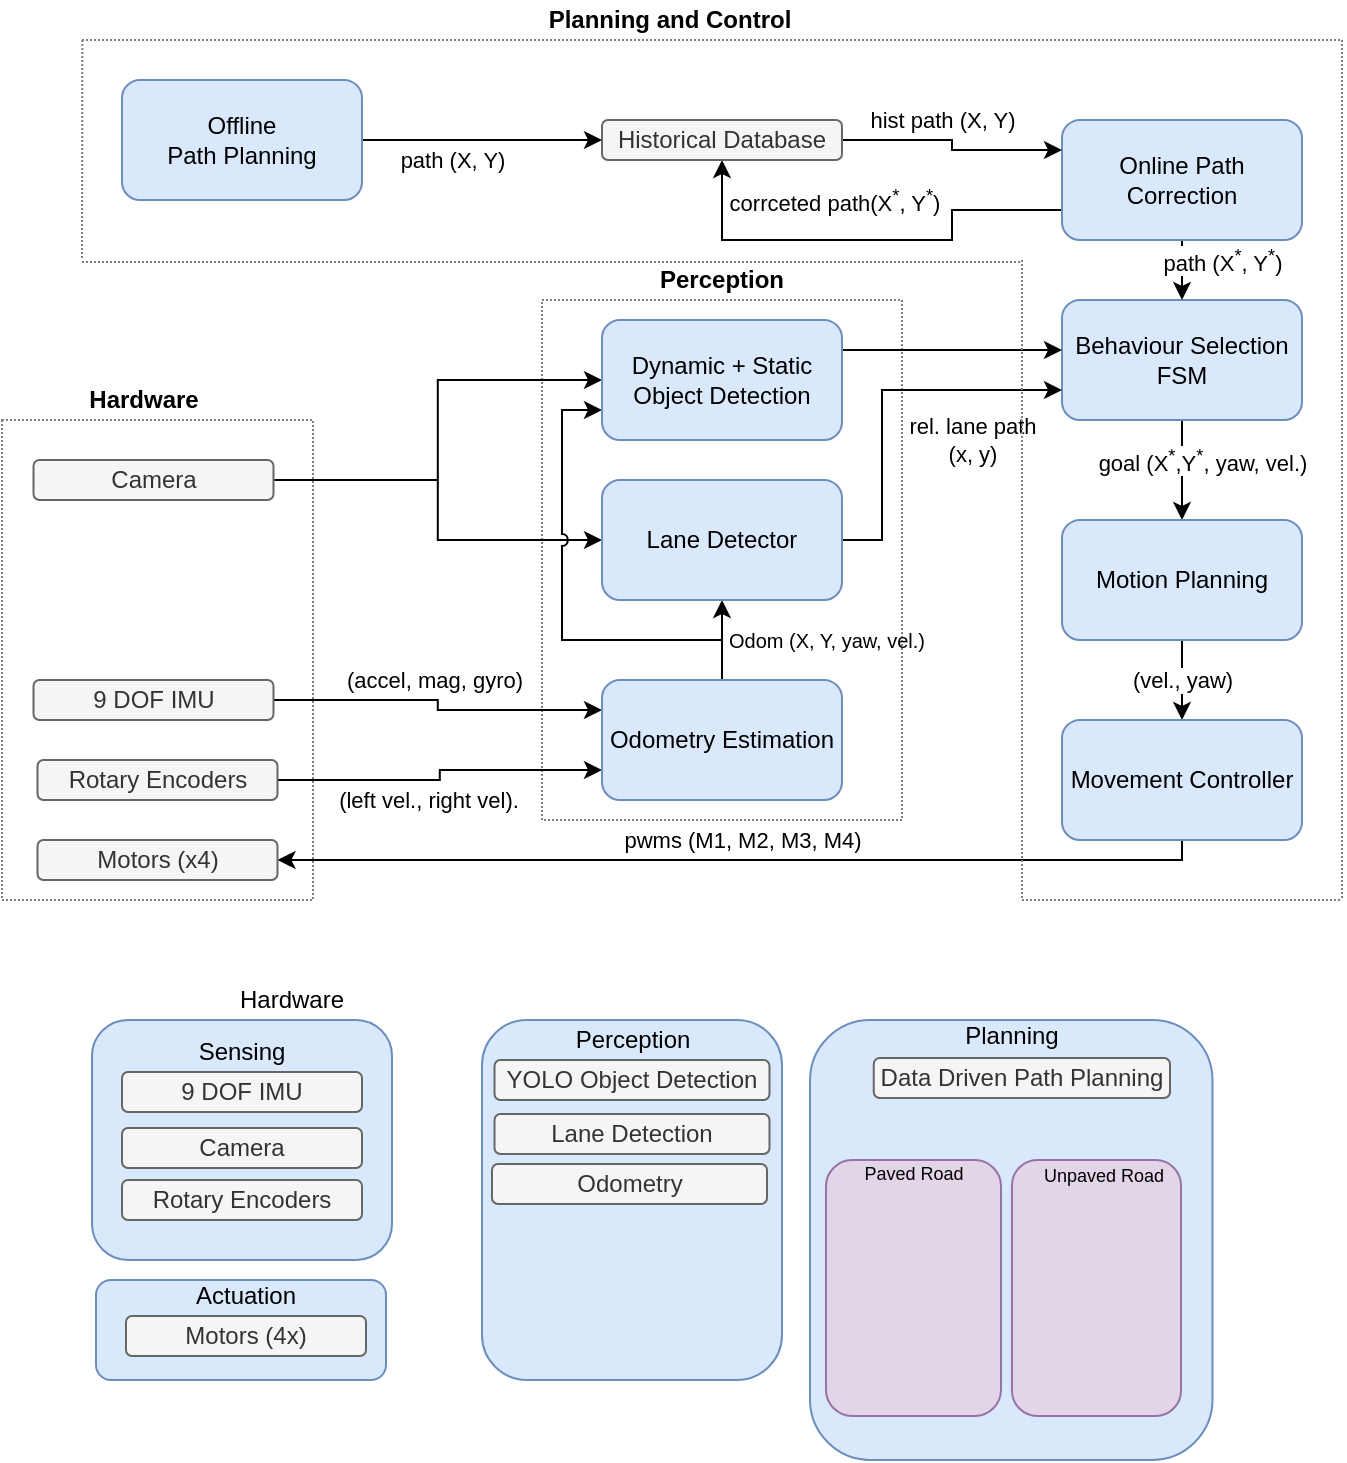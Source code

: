 <mxfile version="13.0.3" type="device"><diagram id="lkRp4IXNDxHA_vDg8UgK" name="Page-1"><mxGraphModel dx="1831" dy="588" grid="1" gridSize="10" guides="1" tooltips="1" connect="1" arrows="1" fold="1" page="1" pageScale="1" pageWidth="850" pageHeight="1100" math="0" shadow="0"><root><mxCell id="0"/><mxCell id="1" parent="0"/><mxCell id="B3ZWE2kI5WC1Iqm0rTSO-20" value="" style="rounded=0;whiteSpace=wrap;html=1;fillColor=none;dashed=1;dashPattern=1 1;strokeColor=#808080;" parent="1" vertex="1"><mxGeometry x="190" y="190" width="180" height="260" as="geometry"/></mxCell><mxCell id="B3ZWE2kI5WC1Iqm0rTSO-13" value="" style="rounded=0;whiteSpace=wrap;html=1;fillColor=none;dashed=1;dashPattern=1 1;strokeColor=#808080;" parent="1" vertex="1"><mxGeometry x="-80" y="250" width="155.5" height="240" as="geometry"/></mxCell><mxCell id="RtgFFyWKm_Sx5WPUMm1_-4" value="" style="rounded=1;whiteSpace=wrap;html=1;fillColor=#dae8fc;strokeColor=#6c8ebf;container=1;recursiveResize=0;" parent="1" vertex="1"><mxGeometry x="-35" y="550" width="150" height="120" as="geometry"/></mxCell><mxCell id="RtgFFyWKm_Sx5WPUMm1_-1" value="9 DOF IMU" style="rounded=1;whiteSpace=wrap;html=1;fillColor=#f5f5f5;strokeColor=#666666;fontColor=#333333;" parent="RtgFFyWKm_Sx5WPUMm1_-4" vertex="1"><mxGeometry x="15" y="26" width="120" height="20" as="geometry"/></mxCell><mxCell id="RtgFFyWKm_Sx5WPUMm1_-2" value="Camera" style="rounded=1;whiteSpace=wrap;html=1;fillColor=#f5f5f5;strokeColor=#666666;fontColor=#333333;" parent="RtgFFyWKm_Sx5WPUMm1_-4" vertex="1"><mxGeometry x="15" y="54" width="120" height="20" as="geometry"/></mxCell><mxCell id="RtgFFyWKm_Sx5WPUMm1_-3" value="Rotary Encoders" style="rounded=1;whiteSpace=wrap;html=1;fillColor=#f5f5f5;strokeColor=#666666;fontColor=#333333;" parent="RtgFFyWKm_Sx5WPUMm1_-4" vertex="1"><mxGeometry x="15" y="80" width="120" height="20" as="geometry"/></mxCell><mxCell id="RtgFFyWKm_Sx5WPUMm1_-5" value="Sensing" style="text;html=1;strokeColor=none;fillColor=none;align=center;verticalAlign=middle;whiteSpace=wrap;rounded=0;" parent="RtgFFyWKm_Sx5WPUMm1_-4" vertex="1"><mxGeometry x="55" y="6" width="40" height="20" as="geometry"/></mxCell><mxCell id="RtgFFyWKm_Sx5WPUMm1_-17" style="edgeStyle=orthogonalEdgeStyle;rounded=0;orthogonalLoop=1;jettySize=auto;html=1;entryX=0;entryY=0.25;entryDx=0;entryDy=0;" parent="1" source="RtgFFyWKm_Sx5WPUMm1_-11" target="RtgFFyWKm_Sx5WPUMm1_-15" edge="1"><mxGeometry relative="1" as="geometry"/></mxCell><mxCell id="RtgFFyWKm_Sx5WPUMm1_-42" value="(accel, mag, gyro)" style="edgeLabel;html=1;align=center;verticalAlign=middle;resizable=0;points=[];labelBackgroundColor=none;" parent="RtgFFyWKm_Sx5WPUMm1_-17" vertex="1" connectable="0"><mxGeometry x="-0.009" y="-21" relative="1" as="geometry"><mxPoint x="18.48" y="-12.14" as="offset"/></mxGeometry></mxCell><mxCell id="RtgFFyWKm_Sx5WPUMm1_-11" value="9 DOF IMU" style="rounded=1;whiteSpace=wrap;html=1;fillColor=#f5f5f5;strokeColor=#666666;fontColor=#333333;" parent="1" vertex="1"><mxGeometry x="-64.25" y="380" width="120" height="20" as="geometry"/></mxCell><mxCell id="RtgFFyWKm_Sx5WPUMm1_-22" style="edgeStyle=orthogonalEdgeStyle;rounded=0;orthogonalLoop=1;jettySize=auto;html=1;exitX=1;exitY=0.5;exitDx=0;exitDy=0;entryX=0;entryY=0.5;entryDx=0;entryDy=0;" parent="1" source="RtgFFyWKm_Sx5WPUMm1_-12" target="RtgFFyWKm_Sx5WPUMm1_-20" edge="1"><mxGeometry relative="1" as="geometry"/></mxCell><mxCell id="RtgFFyWKm_Sx5WPUMm1_-23" style="edgeStyle=orthogonalEdgeStyle;rounded=0;orthogonalLoop=1;jettySize=auto;html=1;exitX=1;exitY=0.5;exitDx=0;exitDy=0;entryX=0;entryY=0.5;entryDx=0;entryDy=0;" parent="1" source="RtgFFyWKm_Sx5WPUMm1_-12" target="RtgFFyWKm_Sx5WPUMm1_-21" edge="1"><mxGeometry relative="1" as="geometry"/></mxCell><mxCell id="RtgFFyWKm_Sx5WPUMm1_-12" value="Camera" style="rounded=1;whiteSpace=wrap;html=1;fillColor=#f5f5f5;strokeColor=#666666;fontColor=#333333;" parent="1" vertex="1"><mxGeometry x="-64.25" y="270" width="120" height="20" as="geometry"/></mxCell><mxCell id="RtgFFyWKm_Sx5WPUMm1_-16" style="edgeStyle=orthogonalEdgeStyle;rounded=0;orthogonalLoop=1;jettySize=auto;html=1;exitX=1;exitY=0.5;exitDx=0;exitDy=0;entryX=0;entryY=0.75;entryDx=0;entryDy=0;" parent="1" source="RtgFFyWKm_Sx5WPUMm1_-13" target="RtgFFyWKm_Sx5WPUMm1_-15" edge="1"><mxGeometry relative="1" as="geometry"/></mxCell><mxCell id="RtgFFyWKm_Sx5WPUMm1_-43" value="(left vel., right vel)." style="edgeLabel;html=1;align=center;verticalAlign=middle;resizable=0;points=[];labelBackgroundColor=none;" parent="RtgFFyWKm_Sx5WPUMm1_-16" vertex="1" connectable="0"><mxGeometry x="-0.19" y="1" relative="1" as="geometry"><mxPoint x="7.14" y="11" as="offset"/></mxGeometry></mxCell><mxCell id="RtgFFyWKm_Sx5WPUMm1_-13" value="Rotary Encoders" style="rounded=1;whiteSpace=wrap;html=1;fillColor=#f5f5f5;strokeColor=#666666;fontColor=#333333;" parent="1" vertex="1"><mxGeometry x="-62.25" y="420" width="120" height="20" as="geometry"/></mxCell><mxCell id="RtgFFyWKm_Sx5WPUMm1_-27" value="goal (X&lt;sup&gt;*&lt;/sup&gt;,Y&lt;sup&gt;*&lt;/sup&gt;, yaw, vel.)" style="edgeStyle=orthogonalEdgeStyle;rounded=0;jumpStyle=arc;orthogonalLoop=1;jettySize=auto;html=1;exitX=0.5;exitY=1;exitDx=0;exitDy=0;entryX=0.5;entryY=0;entryDx=0;entryDy=0;" parent="1" source="RtgFFyWKm_Sx5WPUMm1_-14" target="RtgFFyWKm_Sx5WPUMm1_-18" edge="1"><mxGeometry x="-0.2" y="10" relative="1" as="geometry"><mxPoint as="offset"/></mxGeometry></mxCell><mxCell id="RtgFFyWKm_Sx5WPUMm1_-14" value="Behaviour Selection FSM" style="rounded=1;whiteSpace=wrap;html=1;fillColor=#dae8fc;strokeColor=#6c8ebf;" parent="1" vertex="1"><mxGeometry x="450" y="190" width="120" height="60" as="geometry"/></mxCell><mxCell id="RtgFFyWKm_Sx5WPUMm1_-24" style="edgeStyle=orthogonalEdgeStyle;rounded=0;orthogonalLoop=1;jettySize=auto;html=1;entryX=0.5;entryY=1;entryDx=0;entryDy=0;" parent="1" source="RtgFFyWKm_Sx5WPUMm1_-15" target="RtgFFyWKm_Sx5WPUMm1_-21" edge="1"><mxGeometry relative="1" as="geometry"/></mxCell><mxCell id="RtgFFyWKm_Sx5WPUMm1_-25" style="edgeStyle=orthogonalEdgeStyle;rounded=0;orthogonalLoop=1;jettySize=auto;html=1;exitX=0.5;exitY=0;exitDx=0;exitDy=0;entryX=0;entryY=0.75;entryDx=0;entryDy=0;jumpStyle=arc;" parent="1" source="RtgFFyWKm_Sx5WPUMm1_-15" target="RtgFFyWKm_Sx5WPUMm1_-20" edge="1"><mxGeometry relative="1" as="geometry"><Array as="points"><mxPoint x="280" y="360"/><mxPoint x="200" y="360"/><mxPoint x="200" y="245"/></Array></mxGeometry></mxCell><mxCell id="B3ZWE2kI5WC1Iqm0rTSO-21" value="&lt;span style=&quot;font-size: 10px;&quot;&gt;Odom (X, Y, yaw, vel.)&lt;/span&gt;" style="edgeLabel;html=1;align=center;verticalAlign=middle;resizable=0;points=[];labelBackgroundColor=none;" parent="RtgFFyWKm_Sx5WPUMm1_-25" vertex="1" connectable="0"><mxGeometry x="-0.856" y="-1" relative="1" as="geometry"><mxPoint x="50.97" y="-2.76" as="offset"/></mxGeometry></mxCell><mxCell id="RtgFFyWKm_Sx5WPUMm1_-15" value="Odometry Estimation" style="rounded=1;whiteSpace=wrap;html=1;fillColor=#dae8fc;strokeColor=#6c8ebf;" parent="1" vertex="1"><mxGeometry x="220" y="380" width="120" height="60" as="geometry"/></mxCell><mxCell id="RtgFFyWKm_Sx5WPUMm1_-28" value="(vel., yaw)" style="edgeStyle=orthogonalEdgeStyle;rounded=0;jumpStyle=arc;orthogonalLoop=1;jettySize=auto;html=1;entryX=0.5;entryY=0;entryDx=0;entryDy=0;" parent="1" source="RtgFFyWKm_Sx5WPUMm1_-18" target="RtgFFyWKm_Sx5WPUMm1_-26" edge="1"><mxGeometry relative="1" as="geometry"/></mxCell><mxCell id="RtgFFyWKm_Sx5WPUMm1_-18" value="Motion Planning" style="rounded=1;whiteSpace=wrap;html=1;fillColor=#dae8fc;strokeColor=#6c8ebf;" parent="1" vertex="1"><mxGeometry x="450" y="300" width="120" height="60" as="geometry"/></mxCell><mxCell id="RtgFFyWKm_Sx5WPUMm1_-38" style="edgeStyle=orthogonalEdgeStyle;rounded=0;jumpStyle=arc;orthogonalLoop=1;jettySize=auto;html=1;exitX=1;exitY=0.25;exitDx=0;exitDy=0;" parent="1" source="RtgFFyWKm_Sx5WPUMm1_-20" edge="1"><mxGeometry relative="1" as="geometry"><mxPoint x="450" y="215" as="targetPoint"/><Array as="points"><mxPoint x="450" y="215"/></Array></mxGeometry></mxCell><mxCell id="RtgFFyWKm_Sx5WPUMm1_-20" value="Dynamic + Static&lt;br&gt;Object Detection" style="rounded=1;whiteSpace=wrap;html=1;fillColor=#dae8fc;strokeColor=#6c8ebf;" parent="1" vertex="1"><mxGeometry x="220" y="200" width="120" height="60" as="geometry"/></mxCell><mxCell id="RtgFFyWKm_Sx5WPUMm1_-33" value="" style="edgeStyle=orthogonalEdgeStyle;rounded=0;jumpStyle=arc;orthogonalLoop=1;jettySize=auto;html=1;entryX=0;entryY=0.75;entryDx=0;entryDy=0;" parent="1" source="RtgFFyWKm_Sx5WPUMm1_-21" target="RtgFFyWKm_Sx5WPUMm1_-14" edge="1"><mxGeometry x="-0.135" relative="1" as="geometry"><mxPoint x="410" y="250" as="targetPoint"/><mxPoint as="offset"/><Array as="points"><mxPoint x="360" y="310"/><mxPoint x="360" y="235"/></Array></mxGeometry></mxCell><mxCell id="9I_p7C5nkPepd5oyTRGl-2" value="rel. lane path&lt;br&gt;(x, y)" style="edgeLabel;html=1;align=center;verticalAlign=middle;resizable=0;points=[];labelBackgroundColor=none;" vertex="1" connectable="0" parent="RtgFFyWKm_Sx5WPUMm1_-33"><mxGeometry x="0.176" y="-2" relative="1" as="geometry"><mxPoint x="30.63" y="22.97" as="offset"/></mxGeometry></mxCell><mxCell id="RtgFFyWKm_Sx5WPUMm1_-21" value="Lane Detector" style="rounded=1;whiteSpace=wrap;html=1;fillColor=#dae8fc;strokeColor=#6c8ebf;" parent="1" vertex="1"><mxGeometry x="220" y="280" width="120" height="60" as="geometry"/></mxCell><mxCell id="RtgFFyWKm_Sx5WPUMm1_-31" style="edgeStyle=orthogonalEdgeStyle;rounded=0;jumpStyle=arc;orthogonalLoop=1;jettySize=auto;html=1;entryX=1;entryY=0.5;entryDx=0;entryDy=0;" parent="1" source="RtgFFyWKm_Sx5WPUMm1_-26" target="RtgFFyWKm_Sx5WPUMm1_-30" edge="1"><mxGeometry relative="1" as="geometry"><Array as="points"><mxPoint x="510" y="470"/></Array></mxGeometry></mxCell><mxCell id="RtgFFyWKm_Sx5WPUMm1_-40" value="pwms (M1, M2, M3, M4)" style="edgeLabel;html=1;align=center;verticalAlign=middle;resizable=0;points=[];labelBackgroundColor=none;" parent="RtgFFyWKm_Sx5WPUMm1_-31" vertex="1" connectable="0"><mxGeometry x="-0.014" y="1" relative="1" as="geometry"><mxPoint x="-2.45" y="-11" as="offset"/></mxGeometry></mxCell><mxCell id="RtgFFyWKm_Sx5WPUMm1_-26" value="Movement Controller" style="rounded=1;whiteSpace=wrap;html=1;fillColor=#dae8fc;strokeColor=#6c8ebf;" parent="1" vertex="1"><mxGeometry x="450" y="400" width="120" height="60" as="geometry"/></mxCell><mxCell id="RtgFFyWKm_Sx5WPUMm1_-30" value="Motors (x4)" style="rounded=1;whiteSpace=wrap;html=1;fillColor=#f5f5f5;strokeColor=#666666;fontColor=#333333;" parent="1" vertex="1"><mxGeometry x="-62.25" y="460" width="120" height="20" as="geometry"/></mxCell><mxCell id="38lQIyRI4WRcji7_WfBE-1" value="" style="rounded=1;whiteSpace=wrap;html=1;fillColor=#dae8fc;strokeColor=#6c8ebf;container=1;recursiveResize=0;" parent="1" vertex="1"><mxGeometry x="-33" y="680" width="145" height="50" as="geometry"/></mxCell><mxCell id="38lQIyRI4WRcji7_WfBE-2" value="Motors (4x)" style="rounded=1;whiteSpace=wrap;html=1;fillColor=#f5f5f5;strokeColor=#666666;fontColor=#333333;" parent="38lQIyRI4WRcji7_WfBE-1" vertex="1"><mxGeometry x="15" y="18" width="120" height="20" as="geometry"/></mxCell><mxCell id="38lQIyRI4WRcji7_WfBE-5" value="Actuation" style="text;html=1;strokeColor=none;fillColor=none;align=center;verticalAlign=middle;whiteSpace=wrap;rounded=0;" parent="38lQIyRI4WRcji7_WfBE-1" vertex="1"><mxGeometry x="55" y="-2" width="40" height="20" as="geometry"/></mxCell><mxCell id="38lQIyRI4WRcji7_WfBE-6" value="" style="rounded=1;whiteSpace=wrap;html=1;fillColor=#dae8fc;strokeColor=#6c8ebf;container=1;recursiveResize=0;" parent="1" vertex="1"><mxGeometry x="160" y="550" width="150" height="180" as="geometry"/></mxCell><mxCell id="38lQIyRI4WRcji7_WfBE-10" value="Perception" style="text;html=1;strokeColor=none;fillColor=none;align=center;verticalAlign=middle;whiteSpace=wrap;rounded=0;" parent="38lQIyRI4WRcji7_WfBE-6" vertex="1"><mxGeometry x="27.5" width="95" height="20" as="geometry"/></mxCell><mxCell id="38lQIyRI4WRcji7_WfBE-16" value="YOLO Object Detection" style="rounded=1;whiteSpace=wrap;html=1;fillColor=#f5f5f5;strokeColor=#666666;fontColor=#333333;" parent="38lQIyRI4WRcji7_WfBE-6" vertex="1"><mxGeometry x="6.25" y="20" width="137.5" height="20" as="geometry"/></mxCell><mxCell id="38lQIyRI4WRcji7_WfBE-17" value="Odometry" style="rounded=1;whiteSpace=wrap;html=1;fillColor=#f5f5f5;strokeColor=#666666;fontColor=#333333;" parent="38lQIyRI4WRcji7_WfBE-6" vertex="1"><mxGeometry x="5" y="72" width="137.5" height="20" as="geometry"/></mxCell><mxCell id="38lQIyRI4WRcji7_WfBE-22" value="Lane Detection" style="rounded=1;whiteSpace=wrap;html=1;fillColor=#f5f5f5;strokeColor=#666666;fontColor=#333333;" parent="38lQIyRI4WRcji7_WfBE-6" vertex="1"><mxGeometry x="6.25" y="47" width="137.5" height="20" as="geometry"/></mxCell><mxCell id="38lQIyRI4WRcji7_WfBE-11" value="" style="rounded=1;whiteSpace=wrap;html=1;fillColor=#dae8fc;strokeColor=#6c8ebf;container=1;recursiveResize=0;" parent="1" vertex="1"><mxGeometry x="324" y="550" width="201.25" height="220" as="geometry"/></mxCell><mxCell id="38lQIyRI4WRcji7_WfBE-15" value="Planning" style="text;html=1;strokeColor=none;fillColor=none;align=center;verticalAlign=middle;whiteSpace=wrap;rounded=0;" parent="38lQIyRI4WRcji7_WfBE-11" vertex="1"><mxGeometry x="80.63" y="-2" width="40" height="20" as="geometry"/></mxCell><mxCell id="38lQIyRI4WRcji7_WfBE-21" value="" style="rounded=1;whiteSpace=wrap;html=1;fillColor=#e1d5e7;strokeColor=#9673a6;container=1;" parent="38lQIyRI4WRcji7_WfBE-11" vertex="1"><mxGeometry x="8" y="70" width="87.5" height="128" as="geometry"/></mxCell><mxCell id="38lQIyRI4WRcji7_WfBE-24" value="&lt;font style=&quot;font-size: 9px&quot;&gt;Paved Road&lt;/font&gt;" style="text;html=1;strokeColor=none;fillColor=none;align=center;verticalAlign=middle;whiteSpace=wrap;rounded=0;" parent="38lQIyRI4WRcji7_WfBE-21" vertex="1"><mxGeometry x="3.75" y="-4" width="80" height="20" as="geometry"/></mxCell><mxCell id="38lQIyRI4WRcji7_WfBE-25" value="" style="rounded=1;whiteSpace=wrap;html=1;fillColor=#e1d5e7;strokeColor=#9673a6;container=1;" parent="38lQIyRI4WRcji7_WfBE-11" vertex="1"><mxGeometry x="101" y="70" width="84.5" height="128" as="geometry"/></mxCell><mxCell id="38lQIyRI4WRcji7_WfBE-26" value="&lt;font style=&quot;font-size: 9px&quot;&gt;Unpaved Road&lt;/font&gt;" style="text;html=1;strokeColor=none;fillColor=none;align=center;verticalAlign=middle;whiteSpace=wrap;rounded=0;" parent="38lQIyRI4WRcji7_WfBE-25" vertex="1"><mxGeometry x="-0.002" y="-3" width="92.182" height="20" as="geometry"/></mxCell><mxCell id="38lQIyRI4WRcji7_WfBE-27" value="Data Driven Path Planning" style="rounded=1;whiteSpace=wrap;html=1;fillColor=#f5f5f5;strokeColor=#666666;fontColor=#333333;" parent="38lQIyRI4WRcji7_WfBE-11" vertex="1"><mxGeometry x="31.88" y="19" width="148.12" height="20" as="geometry"/></mxCell><mxCell id="38lQIyRI4WRcji7_WfBE-20" value="Hardware" style="text;html=1;strokeColor=none;fillColor=none;align=center;verticalAlign=middle;whiteSpace=wrap;rounded=0;" parent="1" vertex="1"><mxGeometry x="45" y="530" width="40" height="20" as="geometry"/></mxCell><mxCell id="38lQIyRI4WRcji7_WfBE-37" value="path (X&lt;sup&gt;*&lt;/sup&gt;, Y&lt;sup&gt;*&lt;/sup&gt;)" style="edgeStyle=orthogonalEdgeStyle;rounded=0;orthogonalLoop=1;jettySize=auto;html=1;exitX=0.5;exitY=1;exitDx=0;exitDy=0;entryX=0.5;entryY=0;entryDx=0;entryDy=0;" parent="1" source="38lQIyRI4WRcji7_WfBE-34" target="RtgFFyWKm_Sx5WPUMm1_-14" edge="1"><mxGeometry x="-0.333" y="20" relative="1" as="geometry"><mxPoint as="offset"/></mxGeometry></mxCell><mxCell id="B3ZWE2kI5WC1Iqm0rTSO-11" style="edgeStyle=orthogonalEdgeStyle;rounded=0;orthogonalLoop=1;jettySize=auto;html=1;exitX=0;exitY=0.75;exitDx=0;exitDy=0;entryX=0.5;entryY=1;entryDx=0;entryDy=0;" parent="1" source="38lQIyRI4WRcji7_WfBE-34" target="38lQIyRI4WRcji7_WfBE-38" edge="1"><mxGeometry relative="1" as="geometry"><Array as="points"><mxPoint x="395" y="145"/><mxPoint x="395" y="160"/><mxPoint x="280" y="160"/></Array></mxGeometry></mxCell><mxCell id="B3ZWE2kI5WC1Iqm0rTSO-12" value="corrceted path(X&lt;sup&gt;*&lt;/sup&gt;, Y&lt;sup&gt;*&lt;/sup&gt;)" style="edgeLabel;html=1;align=center;verticalAlign=middle;resizable=0;points=[];labelBackgroundColor=none;" parent="B3ZWE2kI5WC1Iqm0rTSO-11" vertex="1" connectable="0"><mxGeometry x="-0.019" y="-1" relative="1" as="geometry"><mxPoint x="-18.87" y="-19" as="offset"/></mxGeometry></mxCell><mxCell id="38lQIyRI4WRcji7_WfBE-34" value="Online Path Correction" style="rounded=1;whiteSpace=wrap;html=1;fillColor=#dae8fc;strokeColor=#6c8ebf;" parent="1" vertex="1"><mxGeometry x="450" y="100" width="120" height="60" as="geometry"/></mxCell><mxCell id="38lQIyRI4WRcji7_WfBE-39" value="" style="edgeStyle=orthogonalEdgeStyle;rounded=0;orthogonalLoop=1;jettySize=auto;html=1;exitX=1;exitY=0.5;exitDx=0;exitDy=0;entryX=0;entryY=0.25;entryDx=0;entryDy=0;" parent="1" source="38lQIyRI4WRcji7_WfBE-38" target="38lQIyRI4WRcji7_WfBE-34" edge="1"><mxGeometry relative="1" as="geometry"/></mxCell><mxCell id="38lQIyRI4WRcji7_WfBE-42" value="hist path (X, Y)" style="edgeLabel;html=1;align=center;verticalAlign=middle;resizable=0;points=[];labelBackgroundColor=none;" parent="38lQIyRI4WRcji7_WfBE-39" vertex="1" connectable="0"><mxGeometry x="0.256" relative="1" as="geometry"><mxPoint x="-17.38" y="-15.03" as="offset"/></mxGeometry></mxCell><mxCell id="38lQIyRI4WRcji7_WfBE-38" value="Historical Database" style="rounded=1;whiteSpace=wrap;html=1;fillColor=#f5f5f5;strokeColor=#666666;fontColor=#333333;" parent="1" vertex="1"><mxGeometry x="220" y="100" width="120" height="20" as="geometry"/></mxCell><mxCell id="B3ZWE2kI5WC1Iqm0rTSO-6" style="edgeStyle=orthogonalEdgeStyle;rounded=0;orthogonalLoop=1;jettySize=auto;html=1;exitX=1;exitY=0.5;exitDx=0;exitDy=0;" parent="1" source="B3ZWE2kI5WC1Iqm0rTSO-1" target="38lQIyRI4WRcji7_WfBE-38" edge="1"><mxGeometry relative="1" as="geometry"><mxPoint x="220" y="130" as="targetPoint"/></mxGeometry></mxCell><mxCell id="B3ZWE2kI5WC1Iqm0rTSO-9" value="path (X, Y)" style="edgeLabel;html=1;align=center;verticalAlign=middle;resizable=0;points=[];labelBackgroundColor=none;" parent="B3ZWE2kI5WC1Iqm0rTSO-6" vertex="1" connectable="0"><mxGeometry x="-0.248" y="-1" relative="1" as="geometry"><mxPoint y="9" as="offset"/></mxGeometry></mxCell><mxCell id="B3ZWE2kI5WC1Iqm0rTSO-1" value="Offline&lt;br&gt;Path Planning" style="rounded=1;whiteSpace=wrap;html=1;fillColor=#dae8fc;strokeColor=#6c8ebf;" parent="1" vertex="1"><mxGeometry x="-20" y="80" width="120" height="60" as="geometry"/></mxCell><mxCell id="B3ZWE2kI5WC1Iqm0rTSO-14" value="&lt;b&gt;Hardware&lt;/b&gt;" style="text;html=1;strokeColor=none;fillColor=none;align=center;verticalAlign=middle;whiteSpace=wrap;rounded=0;dashed=1;dashPattern=1 1;" parent="1" vertex="1"><mxGeometry x="-29.25" y="230" width="40" height="20" as="geometry"/></mxCell><mxCell id="B3ZWE2kI5WC1Iqm0rTSO-19" value="&lt;b&gt;Planning and Control&lt;/b&gt;" style="text;html=1;strokeColor=none;fillColor=none;align=center;verticalAlign=middle;whiteSpace=wrap;rounded=0;dashed=1;dashPattern=1 1;" parent="1" vertex="1"><mxGeometry x="184" y="40" width="140" height="20" as="geometry"/></mxCell><mxCell id="B3ZWE2kI5WC1Iqm0rTSO-22" value="&lt;b&gt;Perception&lt;/b&gt;" style="text;html=1;strokeColor=none;fillColor=none;align=center;verticalAlign=middle;whiteSpace=wrap;rounded=0;dashed=1;dashPattern=1 1;" parent="1" vertex="1"><mxGeometry x="260" y="170" width="40" height="20" as="geometry"/></mxCell><mxCell id="B3ZWE2kI5WC1Iqm0rTSO-23" value="" style="endArrow=none;dashed=1;html=1;dashPattern=1 1;strokeColor=#808080;" parent="1" edge="1"><mxGeometry width="50" height="50" relative="1" as="geometry"><mxPoint x="-40" y="60" as="sourcePoint"/><mxPoint x="590" y="60" as="targetPoint"/></mxGeometry></mxCell><mxCell id="B3ZWE2kI5WC1Iqm0rTSO-24" value="" style="endArrow=none;dashed=1;html=1;dashPattern=1 1;strokeColor=#808080;" parent="1" edge="1"><mxGeometry width="50" height="50" relative="1" as="geometry"><mxPoint x="-39.83" y="60" as="sourcePoint"/><mxPoint x="-40" y="170" as="targetPoint"/></mxGeometry></mxCell><mxCell id="B3ZWE2kI5WC1Iqm0rTSO-25" value="" style="endArrow=none;dashed=1;html=1;dashPattern=1 1;strokeColor=#808080;" parent="1" edge="1"><mxGeometry width="50" height="50" relative="1" as="geometry"><mxPoint x="-40" y="171" as="sourcePoint"/><mxPoint x="430" y="171" as="targetPoint"/></mxGeometry></mxCell><mxCell id="B3ZWE2kI5WC1Iqm0rTSO-27" value="" style="endArrow=none;dashed=1;html=1;dashPattern=1 1;strokeColor=#808080;" parent="1" edge="1"><mxGeometry width="50" height="50" relative="1" as="geometry"><mxPoint x="430" y="170" as="sourcePoint"/><mxPoint x="430" y="490" as="targetPoint"/></mxGeometry></mxCell><mxCell id="B3ZWE2kI5WC1Iqm0rTSO-28" value="" style="endArrow=none;dashed=1;html=1;dashPattern=1 1;strokeColor=#808080;" parent="1" edge="1"><mxGeometry width="50" height="50" relative="1" as="geometry"><mxPoint x="430" y="490" as="sourcePoint"/><mxPoint x="590" y="490" as="targetPoint"/></mxGeometry></mxCell><mxCell id="B3ZWE2kI5WC1Iqm0rTSO-29" value="" style="endArrow=none;dashed=1;html=1;dashPattern=1 1;strokeColor=#808080;" parent="1" edge="1"><mxGeometry width="50" height="50" relative="1" as="geometry"><mxPoint x="590" y="60" as="sourcePoint"/><mxPoint x="590" y="490" as="targetPoint"/></mxGeometry></mxCell></root></mxGraphModel></diagram></mxfile>